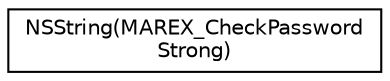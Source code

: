 digraph "类继承关系图"
{
  edge [fontname="Helvetica",fontsize="10",labelfontname="Helvetica",labelfontsize="10"];
  node [fontname="Helvetica",fontsize="10",shape=record];
  rankdir="LR";
  Node0 [label="NSString(MAREX_CheckPassword\lStrong)",height=0.2,width=0.4,color="black", fillcolor="white", style="filled",URL="$category_n_s_string_07_m_a_r_e_x___check_password_strong_08.html"];
}
